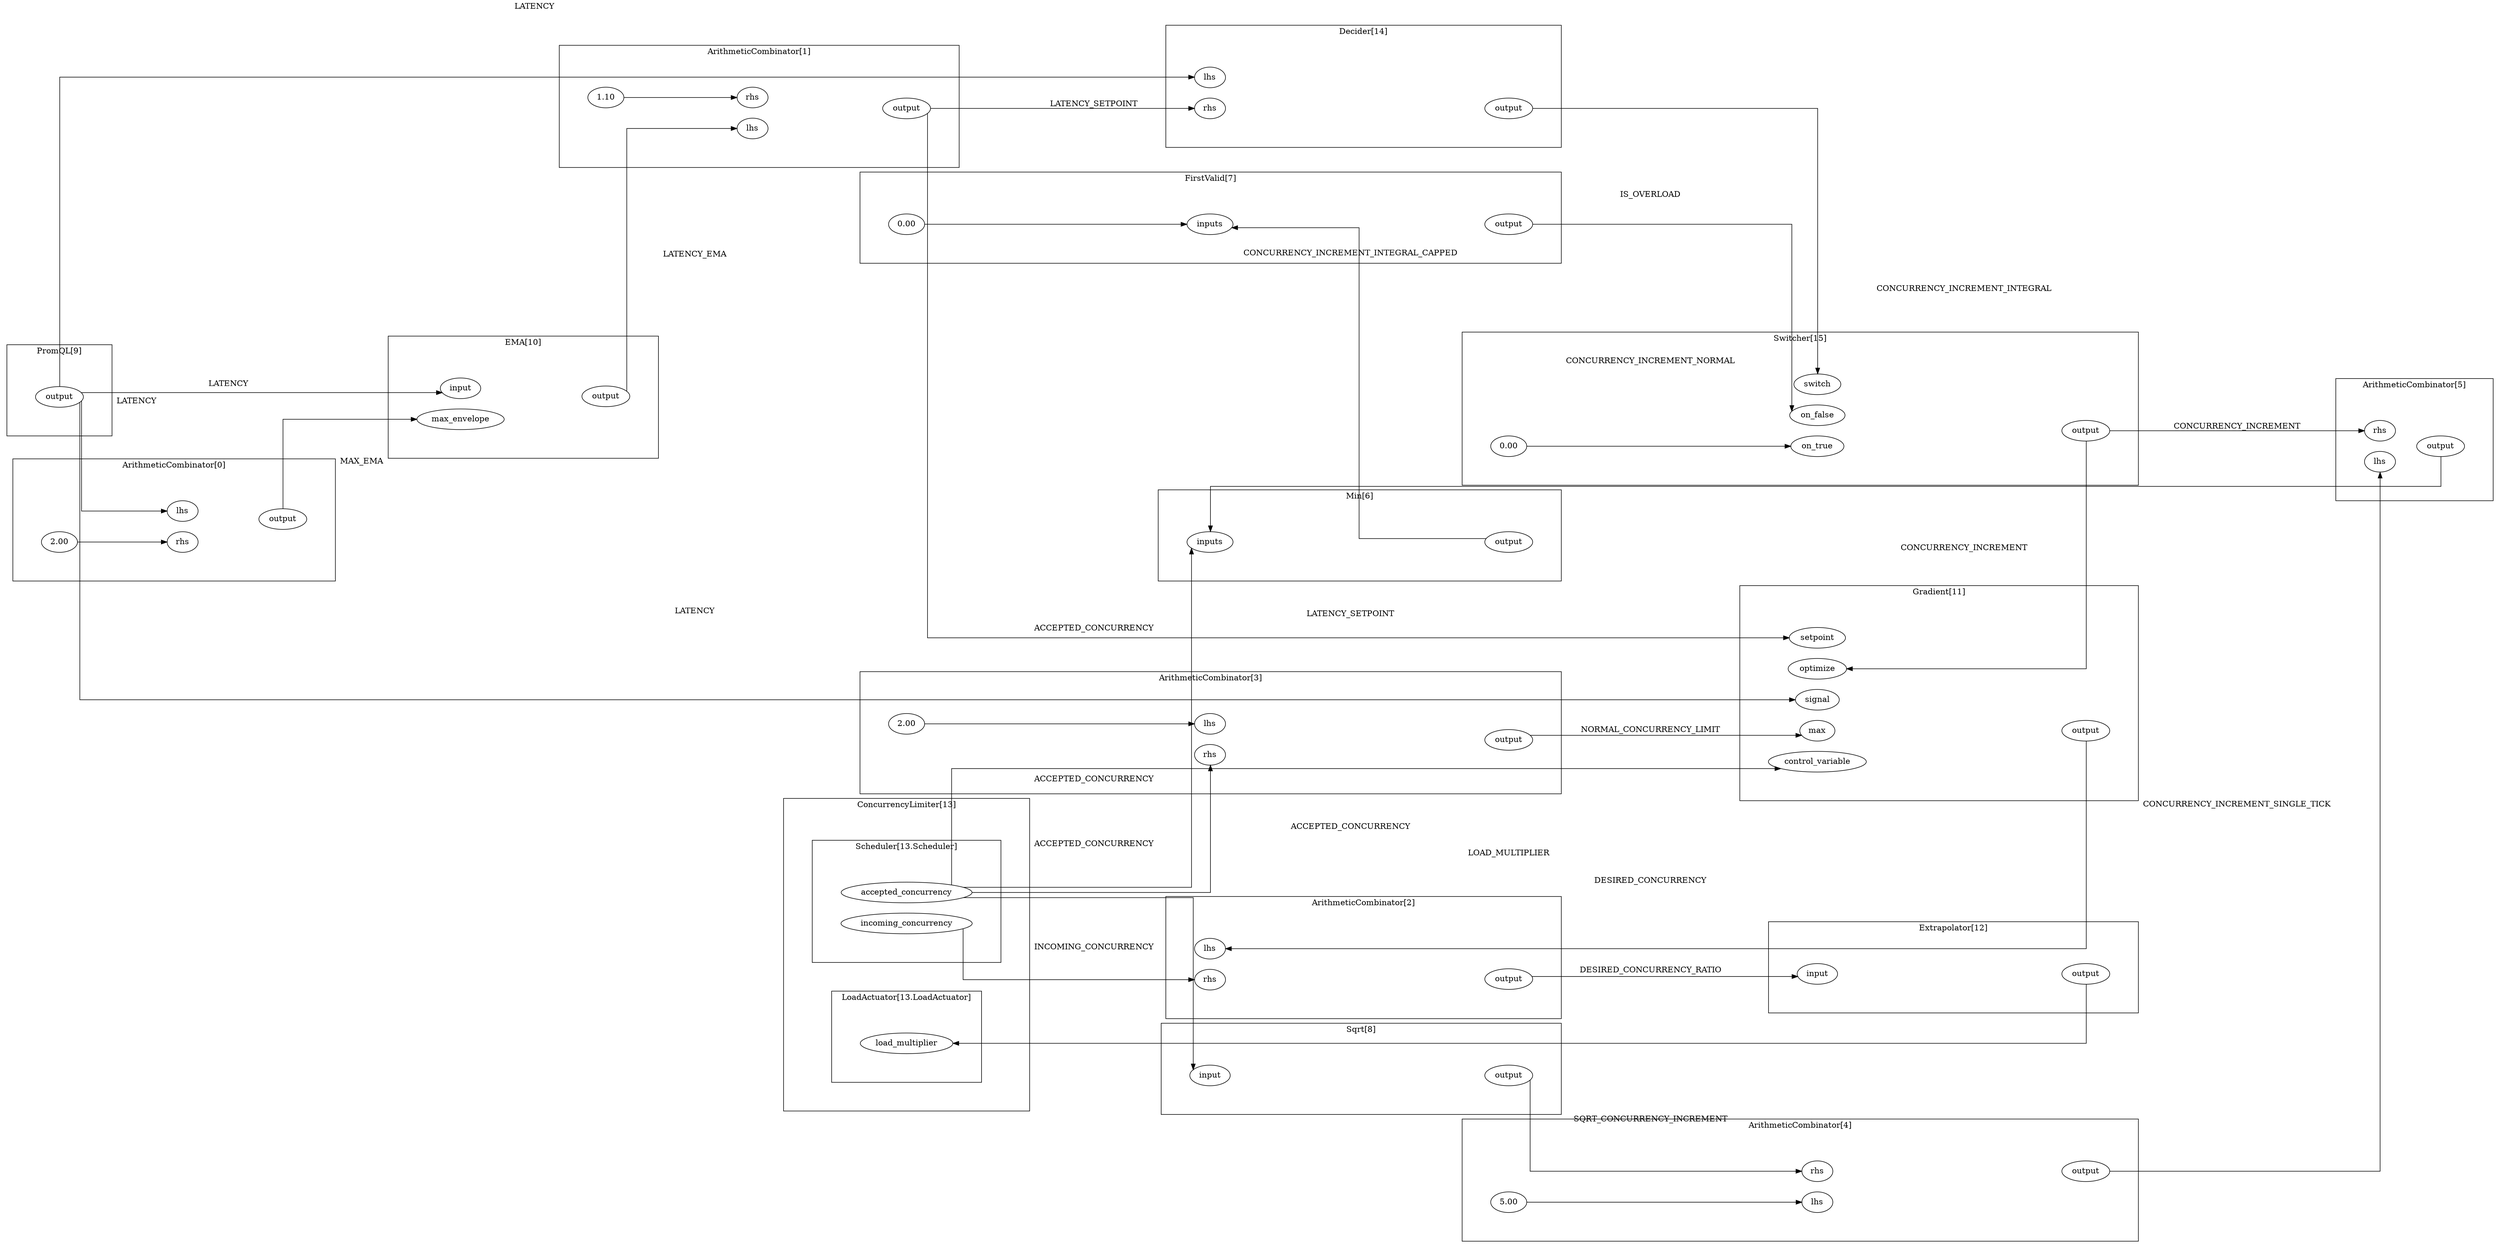 digraph  {
	subgraph cluster_s1 {
		label="ArithmeticCombinator[0]";margin="50.0";
		n4[label="2.00"];
		n2[label="lhs"];
		n5[label="output"];
		n3[label="rhs"];
		n4->n3;
		n3->n5[style="invis"];
		{rank=same; n2;n3;};
		{rank=same; n5;};
		
	}
	subgraph cluster_s6 {
		label="ArithmeticCombinator[1]";margin="50.0";
		n9[label="1.10"];
		n7[label="lhs"];
		n10[label="output"];
		n8[label="rhs"];
		n9->n8;
		n8->n10[style="invis"];
		{rank=same; n7;n8;};
		{rank=same; n10;};
		
	}
	subgraph cluster_s11 {
		label="ArithmeticCombinator[2]";margin="50.0";
		n12[label="lhs"];
		n14[label="output"];
		n13[label="rhs"];
		n13->n14[style="invis"];
		{rank=same; n12;n13;};
		{rank=same; n14;};
		
	}
	subgraph cluster_s15 {
		label="ArithmeticCombinator[3]";margin="50.0";
		n17[label="2.00"];
		n16[label="lhs"];
		n19[label="output"];
		n18[label="rhs"];
		n17->n16;
		n18->n19[style="invis"];
		{rank=same; n19;};
		{rank=same; n16;n18;};
		
	}
	subgraph cluster_s20 {
		label="ArithmeticCombinator[4]";margin="50.0";
		n22[label="5.00"];
		n21[label="lhs"];
		n24[label="output"];
		n23[label="rhs"];
		n22->n21;
		n23->n24[style="invis"];
		{rank=same; n21;n23;};
		{rank=same; n24;};
		
	}
	subgraph cluster_s25 {
		label="ArithmeticCombinator[5]";margin="50.0";
		n27[label="lhs"];
		n28[label="output"];
		n26[label="rhs"];
		n27->n28[style="invis"];
		{rank=same; n28;};
		{rank=same; n26;n27;};
		
	}
	subgraph cluster_s55 {
		subgraph cluster_s59 {
			label="LoadActuator[13.LoadActuator]";margin="50.0";
			n60[label="load_multiplier"];
			{rank=same; n60;};
			
		}
		subgraph cluster_s56 {
			label="Scheduler[13.Scheduler]";margin="50.0";
			n57[label="accepted_concurrency"];
			n58[label="incoming_concurrency"];
			{rank=same; n57;n58;};
			
		}
		label="ConcurrencyLimiter[13]";margin="50.0";
		
	}
	subgraph cluster_s61 {
		label="Decider[14]";margin="50.0";
		n62[label="lhs"];
		n64[label="output"];
		n63[label="rhs"];
		n63->n64[style="invis"];
		{rank=same; n62;n63;};
		{rank=same; n64;};
		
	}
	subgraph cluster_s41 {
		label="EMA[10]";margin="50.0";
		n42[label="input"];
		n43[label="max_envelope"];
		n44[label="output"];
		n43->n44[style="invis"];
		{rank=same; n44;};
		{rank=same; n42;n43;};
		
	}
	subgraph cluster_s52 {
		label="Extrapolator[12]";margin="50.0";
		n53[label="input"];
		n54[label="output"];
		n53->n54[style="invis"];
		{rank=same; n54;};
		{rank=same; n53;};
		
	}
	subgraph cluster_s32 {
		label="FirstValid[7]";margin="50.0";
		n34[label="0.00"];
		n33[label="inputs"];
		n35[label="output"];
		n34->n33;
		n33->n35[style="invis"];
		{rank=same; n33;n33;};
		{rank=same; n35;};
		
	}
	subgraph cluster_s45 {
		label="Gradient[11]";margin="50.0";
		n49[label="control_variable"];
		n48[label="max"];
		n47[label="optimize"];
		n51[label="output"];
		n46[label="setpoint"];
		n50[label="signal"];
		n50->n51[style="invis"];
		{rank=same; n46;n47;n48;n49;n50;};
		{rank=same; n51;};
		
	}
	subgraph cluster_s29 {
		label="Min[6]";margin="50.0";
		n30[label="inputs"];
		n31[label="output"];
		n30->n31[style="invis"];
		{rank=same; n30;n30;};
		{rank=same; n31;};
		
	}
	subgraph cluster_s39 {
		label="PromQL[9]";margin="50.0";
		n40[label="output"];
		{rank=same; n40;};
		
	}
	subgraph cluster_s36 {
		label="Sqrt[8]";margin="50.0";
		n37[label="input"];
		n38[label="output"];
		n37->n38[style="invis"];
		{rank=same; n37;};
		{rank=same; n38;};
		
	}
	subgraph cluster_s65 {
		label="Switcher[15]";margin="50.0";
		n68[label="0.00"];
		n69[label="on_false"];
		n67[label="on_true"];
		n70[label="output"];
		n66[label="switch"];
		n68->n67;
		n69->n70[style="invis"];
		{rank=same; n66;n67;n69;};
		{rank=same; n70;};
		
	}
	rankdir="LR";splines="ortho";
	n57->n18[label="ACCEPTED_CONCURRENCY"];
	n57->n30[label="ACCEPTED_CONCURRENCY"];
	n57->n37[label="ACCEPTED_CONCURRENCY"];
	n57->n49[label="ACCEPTED_CONCURRENCY"];
	n58->n13[label="INCOMING_CONCURRENCY"];
	n24->n27[label="CONCURRENCY_INCREMENT_SINGLE_TICK"];
	n31->n33[label="CONCURRENCY_INCREMENT_INTEGRAL_CAPPED"];
	n35->n69[label="CONCURRENCY_INCREMENT_NORMAL"];
	n10->n46[label="LATENCY_SETPOINT"];
	n10->n63[label="LATENCY_SETPOINT"];
	n28->n30[label="CONCURRENCY_INCREMENT_INTEGRAL"];
	n38->n23[label="SQRT_CONCURRENCY_INCREMENT"];
	n40->n2[label="LATENCY"];
	n40->n42[label="LATENCY"];
	n40->n50[label="LATENCY"];
	n40->n62[label="LATENCY"];
	n5->n43[label="MAX_EMA"];
	n14->n53[label="DESIRED_CONCURRENCY_RATIO"];
	n44->n7[label="LATENCY_EMA"];
	n64->n66[label="IS_OVERLOAD"];
	n70->n26[label="CONCURRENCY_INCREMENT"];
	n70->n47[label="CONCURRENCY_INCREMENT"];
	n19->n48[label="NORMAL_CONCURRENCY_LIMIT"];
	n51->n12[label="DESIRED_CONCURRENCY"];
	n54->n60[label="LOAD_MULTIPLIER"];
	
}
